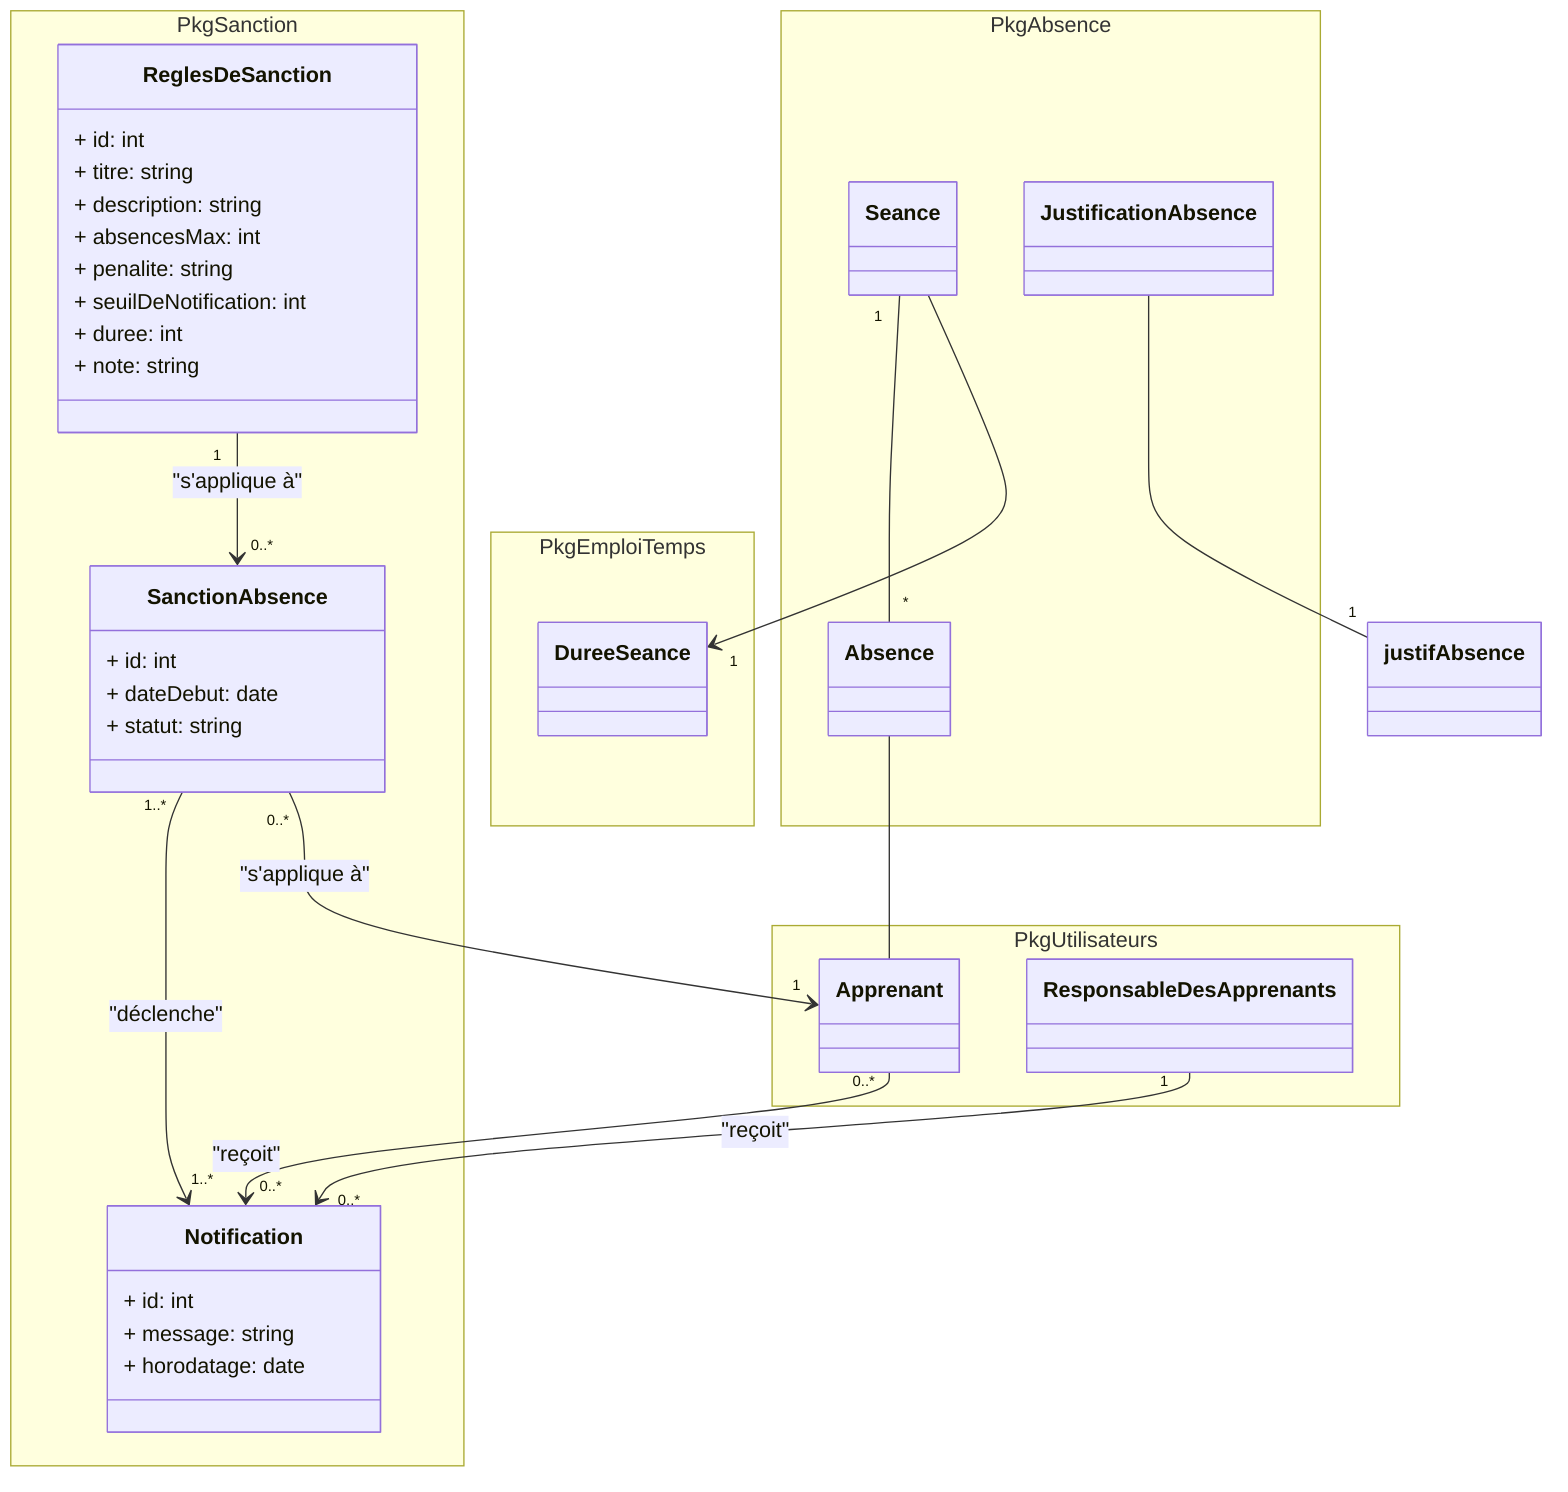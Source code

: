classDiagram

namespace PkgSanction {
  class SanctionAbsence
  class ReglesDeSanction
  class Notification
}

class SanctionAbsence{
  + id: int
  + dateDebut: date
  + statut: string
}

class ReglesDeSanction{
  + id: int
  + titre: string
  + description: string
  + absencesMax: int
  + penalite: string
  + seuilDeNotification: int
  + duree: int
  + note: string
}

class Notification {
   + id: int
   + message: string
   + horodatage: date
}

namespace PkgUtilisateurs {
class Apprenant
class ResponsableDesApprenants
}

namespace PkgAbsence {
  class Absence
  class Seance
  class JustificationAbsence
}
 
namespace PkgEmploiTemps {
  class DureeSeance
}

Absence -- Apprenant
Seance "1" -- "*" Absence
Seance  --> "1" DureeSeance

JustificationAbsence --  "1" justifAbsence

ReglesDeSanction "1" --> "0..*" SanctionAbsence : "s'applique à"
SanctionAbsence "1..*" --> "1..*" Notification : "déclenche"
SanctionAbsence "0..*" --> "1" Apprenant : "s'applique à"
Apprenant "0..*" --> "0..*" Notification : "reçoit"
ResponsableDesApprenants "1" --> "0..*" Notification : "reçoit"